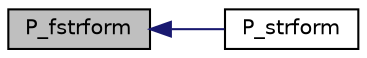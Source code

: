 digraph "P_fstrform"
{
  edge [fontname="Helvetica",fontsize="10",labelfontname="Helvetica",labelfontsize="10"];
  node [fontname="Helvetica",fontsize="10",shape=record];
  rankdir="LR";
  Node443 [label="P_fstrform",height=0.2,width=0.4,color="black", fillcolor="grey75", style="filled", fontcolor="black"];
  Node443 -> Node444 [dir="back",color="midnightblue",fontsize="10",style="solid",fontname="Helvetica"];
  Node444 [label="P_strform",height=0.2,width=0.4,color="black", fillcolor="white", style="filled",URL="$atlast_8c.html#a41a59426093d22c71c100fb5db710bf0"];
}
